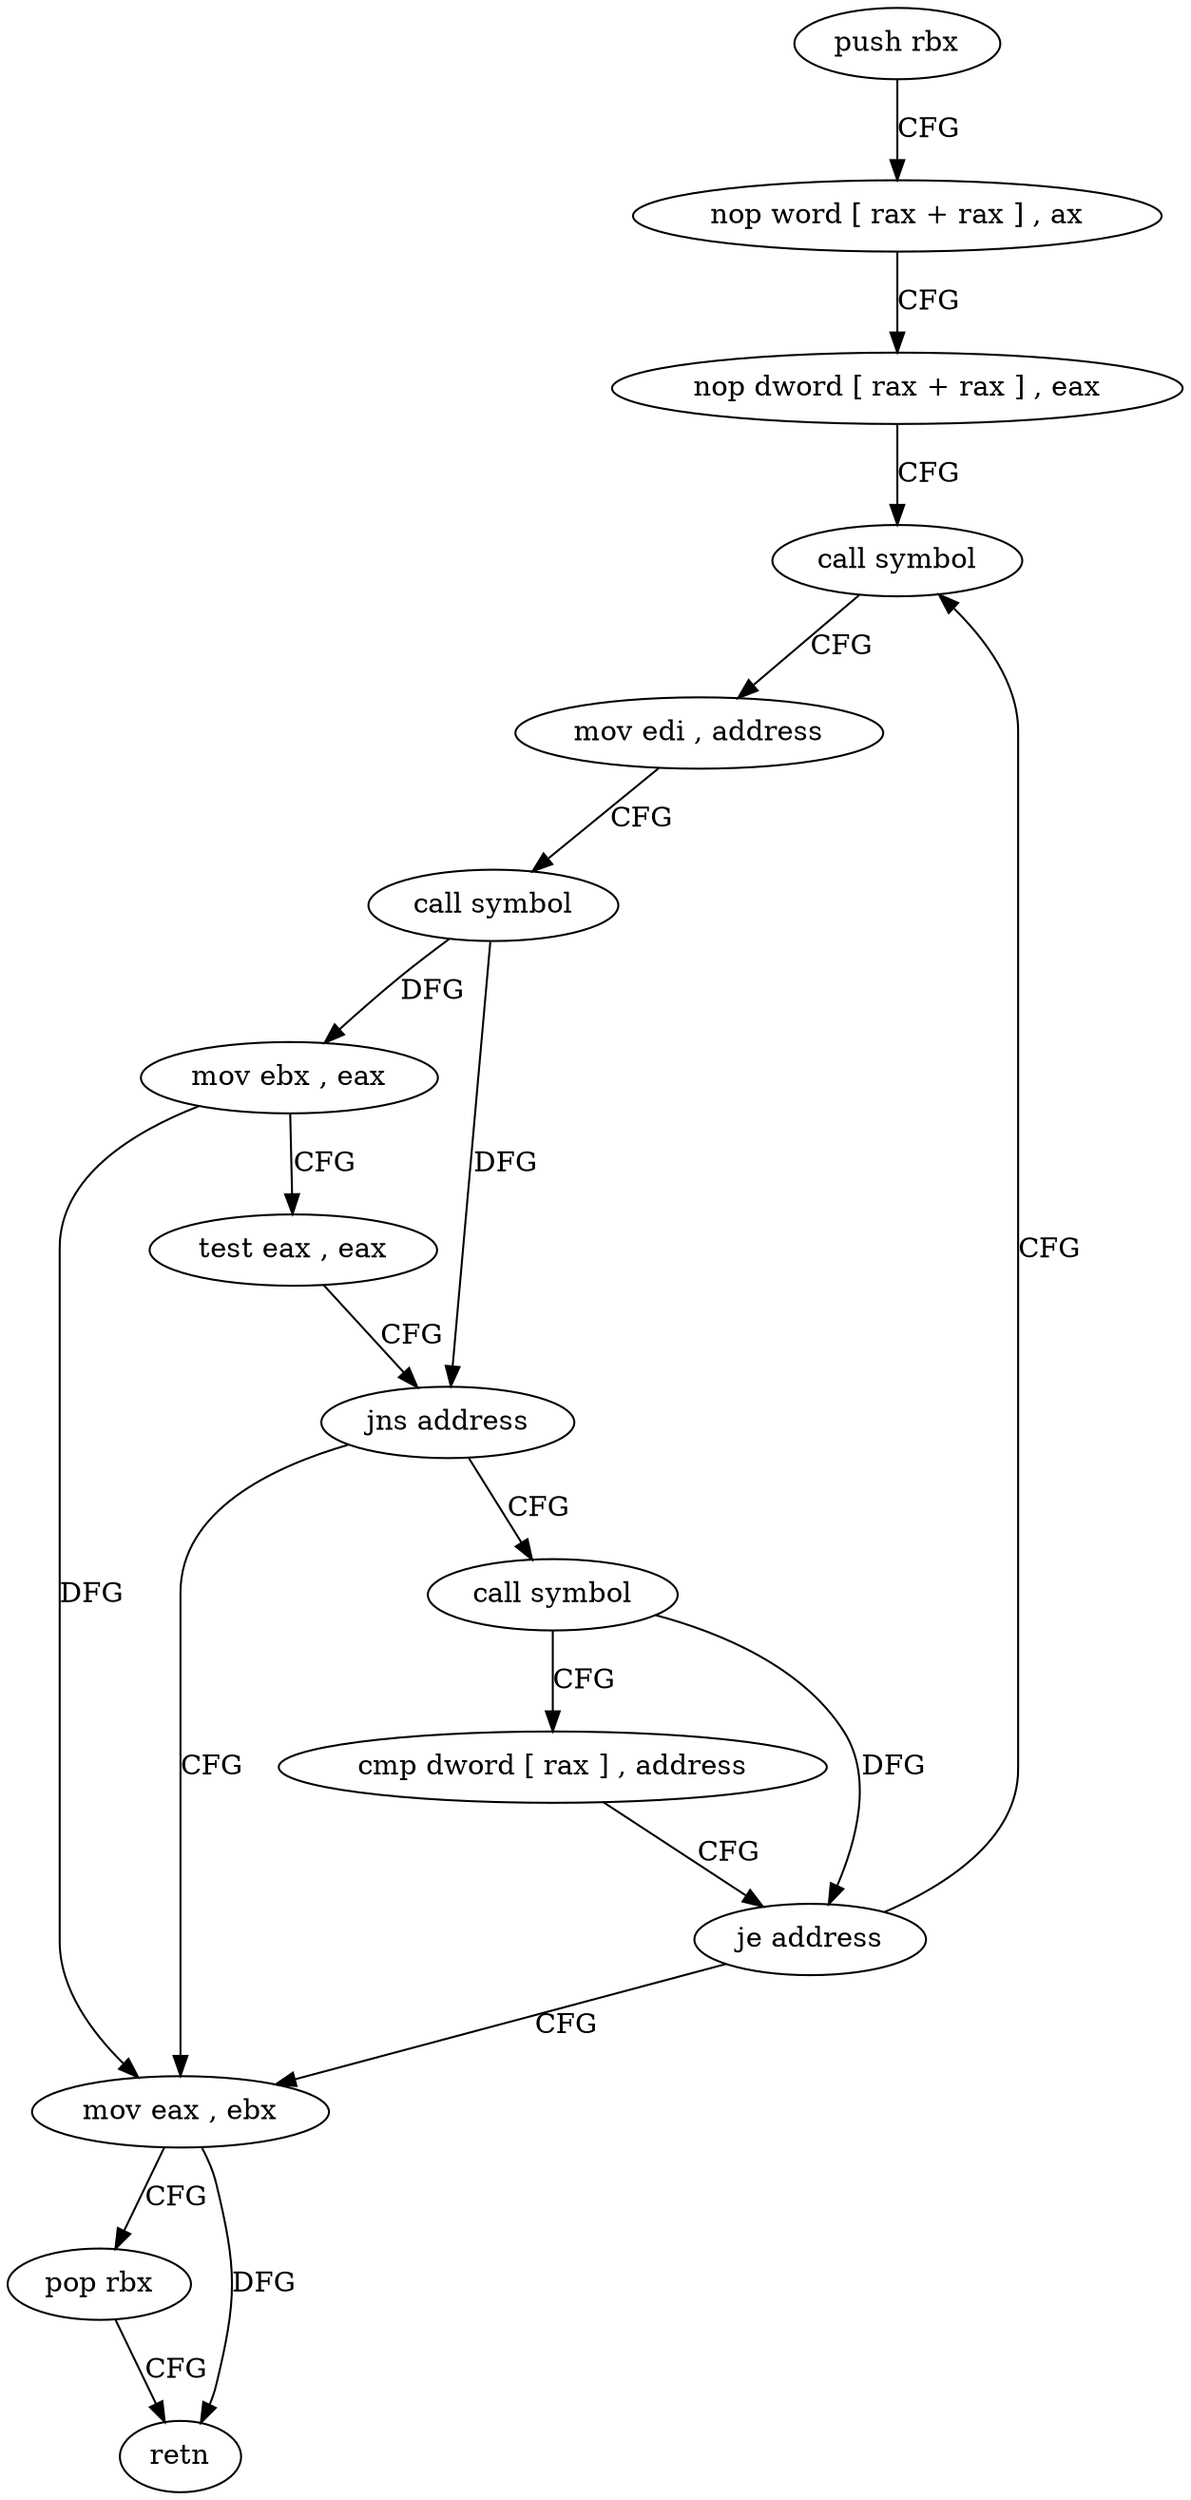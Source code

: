 digraph "func" {
"4216128" [label = "push rbx" ]
"4216129" [label = "nop word [ rax + rax ] , ax" ]
"4216139" [label = "nop dword [ rax + rax ] , eax" ]
"4216144" [label = "call symbol" ]
"4216175" [label = "mov eax , ebx" ]
"4216177" [label = "pop rbx" ]
"4216178" [label = "retn" ]
"4216165" [label = "call symbol" ]
"4216170" [label = "cmp dword [ rax ] , address" ]
"4216173" [label = "je address" ]
"4216149" [label = "mov edi , address" ]
"4216154" [label = "call symbol" ]
"4216159" [label = "mov ebx , eax" ]
"4216161" [label = "test eax , eax" ]
"4216163" [label = "jns address" ]
"4216128" -> "4216129" [ label = "CFG" ]
"4216129" -> "4216139" [ label = "CFG" ]
"4216139" -> "4216144" [ label = "CFG" ]
"4216144" -> "4216149" [ label = "CFG" ]
"4216175" -> "4216177" [ label = "CFG" ]
"4216175" -> "4216178" [ label = "DFG" ]
"4216177" -> "4216178" [ label = "CFG" ]
"4216165" -> "4216170" [ label = "CFG" ]
"4216165" -> "4216173" [ label = "DFG" ]
"4216170" -> "4216173" [ label = "CFG" ]
"4216173" -> "4216144" [ label = "CFG" ]
"4216173" -> "4216175" [ label = "CFG" ]
"4216149" -> "4216154" [ label = "CFG" ]
"4216154" -> "4216159" [ label = "DFG" ]
"4216154" -> "4216163" [ label = "DFG" ]
"4216159" -> "4216161" [ label = "CFG" ]
"4216159" -> "4216175" [ label = "DFG" ]
"4216161" -> "4216163" [ label = "CFG" ]
"4216163" -> "4216175" [ label = "CFG" ]
"4216163" -> "4216165" [ label = "CFG" ]
}
